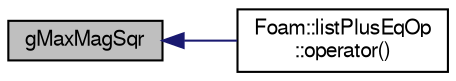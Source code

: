 digraph "gMaxMagSqr"
{
  bgcolor="transparent";
  edge [fontname="FreeSans",fontsize="10",labelfontname="FreeSans",labelfontsize="10"];
  node [fontname="FreeSans",fontsize="10",shape=record];
  rankdir="LR";
  Node67229 [label="gMaxMagSqr",height=0.2,width=0.4,color="black", fillcolor="grey75", style="filled", fontcolor="black"];
  Node67229 -> Node67230 [dir="back",color="midnightblue",fontsize="10",style="solid",fontname="FreeSans"];
  Node67230 [label="Foam::listPlusEqOp\l::operator()",height=0.2,width=0.4,color="black",URL="$a24626.html#a2bca5855a51bffee2f0fe2aacc4aba10"];
}
